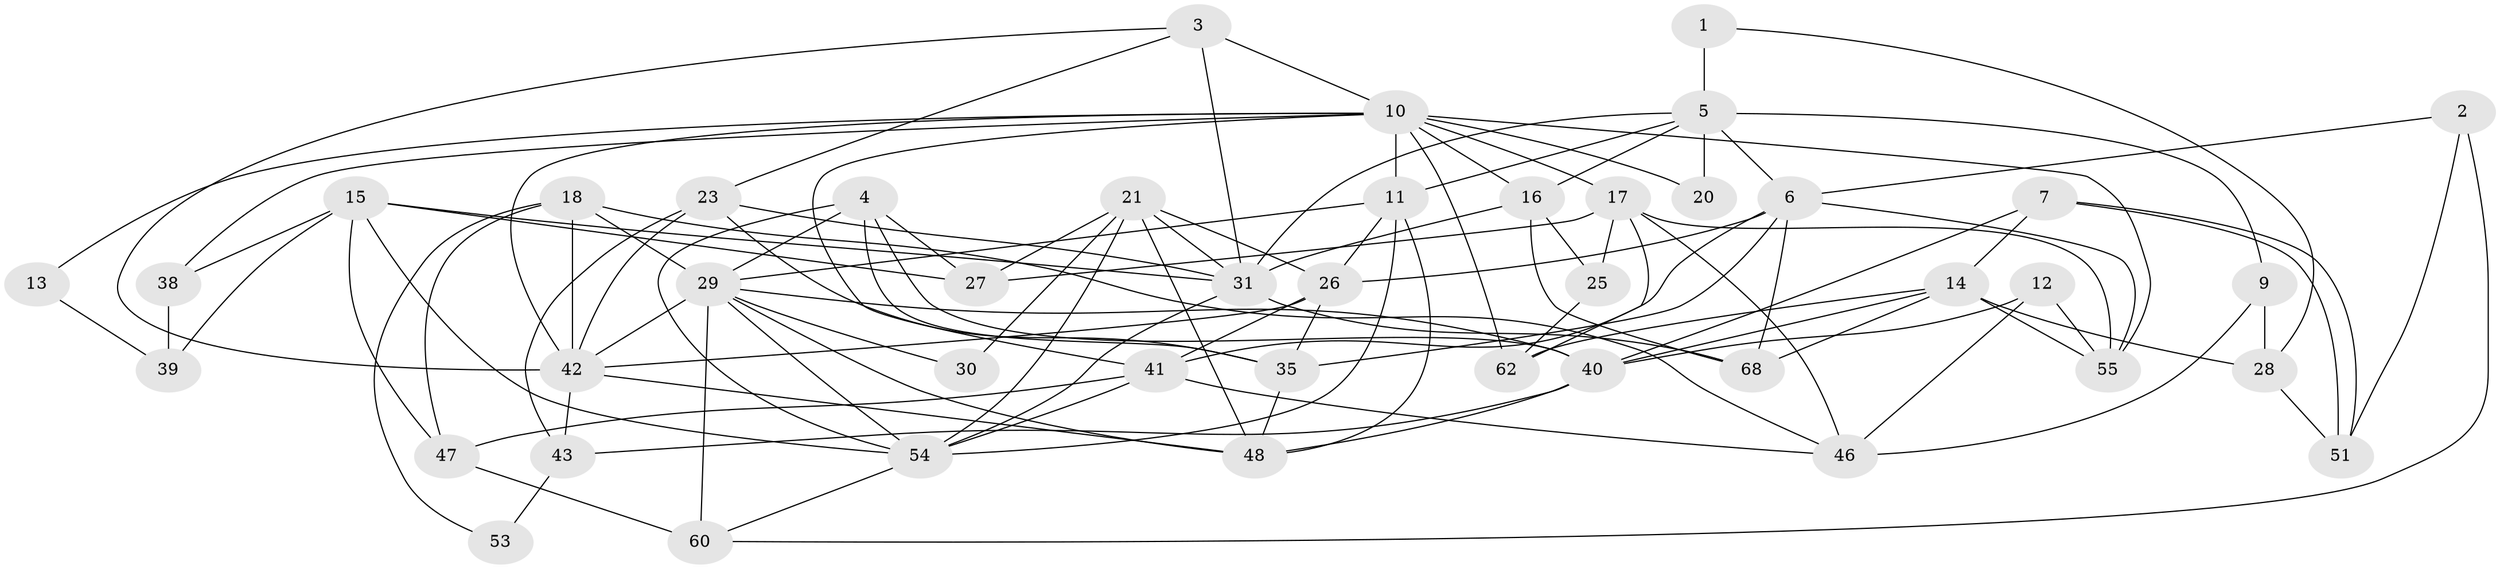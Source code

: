 // Generated by graph-tools (version 1.1) at 2025/23/03/03/25 07:23:57]
// undirected, 44 vertices, 108 edges
graph export_dot {
graph [start="1"]
  node [color=gray90,style=filled];
  1;
  2 [super="+8"];
  3 [super="+24"];
  4 [super="+63"];
  5 [super="+33"];
  6 [super="+34"];
  7 [super="+69"];
  9;
  10 [super="+37"];
  11 [super="+49"];
  12;
  13;
  14 [super="+19"];
  15 [super="+22"];
  16 [super="+36"];
  17 [super="+67"];
  18;
  20;
  21 [super="+65"];
  23 [super="+58"];
  25;
  26 [super="+50"];
  27;
  28;
  29 [super="+32"];
  30;
  31 [super="+44"];
  35 [super="+56"];
  38;
  39;
  40 [super="+64"];
  41 [super="+45"];
  42 [super="+70"];
  43;
  46 [super="+66"];
  47 [super="+59"];
  48 [super="+52"];
  51;
  53;
  54 [super="+61"];
  55 [super="+57"];
  60;
  62;
  68;
  1 -- 5 [weight=2];
  1 -- 28;
  2 -- 51;
  2 -- 6;
  2 -- 60;
  3 -- 23;
  3 -- 31;
  3 -- 10;
  3 -- 42;
  4 -- 54;
  4 -- 29;
  4 -- 35;
  4 -- 27;
  4 -- 40;
  5 -- 16;
  5 -- 9;
  5 -- 11;
  5 -- 20;
  5 -- 31;
  5 -- 6;
  6 -- 41 [weight=2];
  6 -- 55;
  6 -- 68;
  6 -- 26;
  6 -- 35;
  7 -- 40;
  7 -- 51;
  7 -- 51;
  7 -- 14;
  9 -- 46;
  9 -- 28;
  10 -- 55;
  10 -- 16;
  10 -- 38;
  10 -- 41;
  10 -- 17;
  10 -- 20;
  10 -- 42;
  10 -- 13;
  10 -- 62;
  10 -- 11;
  11 -- 48;
  11 -- 26;
  11 -- 29;
  11 -- 54;
  12 -- 55;
  12 -- 46;
  12 -- 40;
  13 -- 39;
  14 -- 68;
  14 -- 28;
  14 -- 55 [weight=2];
  14 -- 62;
  14 -- 40;
  15 -- 27;
  15 -- 47;
  15 -- 38;
  15 -- 39;
  15 -- 31;
  15 -- 54;
  16 -- 68;
  16 -- 25;
  16 -- 31;
  17 -- 27;
  17 -- 46;
  17 -- 55;
  17 -- 62;
  17 -- 25;
  18 -- 29;
  18 -- 46;
  18 -- 47;
  18 -- 53;
  18 -- 42;
  21 -- 26;
  21 -- 31;
  21 -- 27;
  21 -- 30;
  21 -- 48;
  21 -- 54;
  23 -- 31 [weight=2];
  23 -- 43;
  23 -- 35;
  23 -- 42;
  25 -- 62;
  26 -- 41;
  26 -- 42;
  26 -- 35;
  28 -- 51;
  29 -- 40;
  29 -- 42;
  29 -- 54;
  29 -- 60;
  29 -- 30;
  29 -- 48;
  31 -- 54;
  31 -- 68;
  35 -- 48;
  38 -- 39;
  40 -- 43;
  40 -- 48;
  41 -- 46;
  41 -- 54;
  41 -- 47;
  42 -- 43;
  42 -- 48;
  43 -- 53;
  47 -- 60;
  54 -- 60;
}
